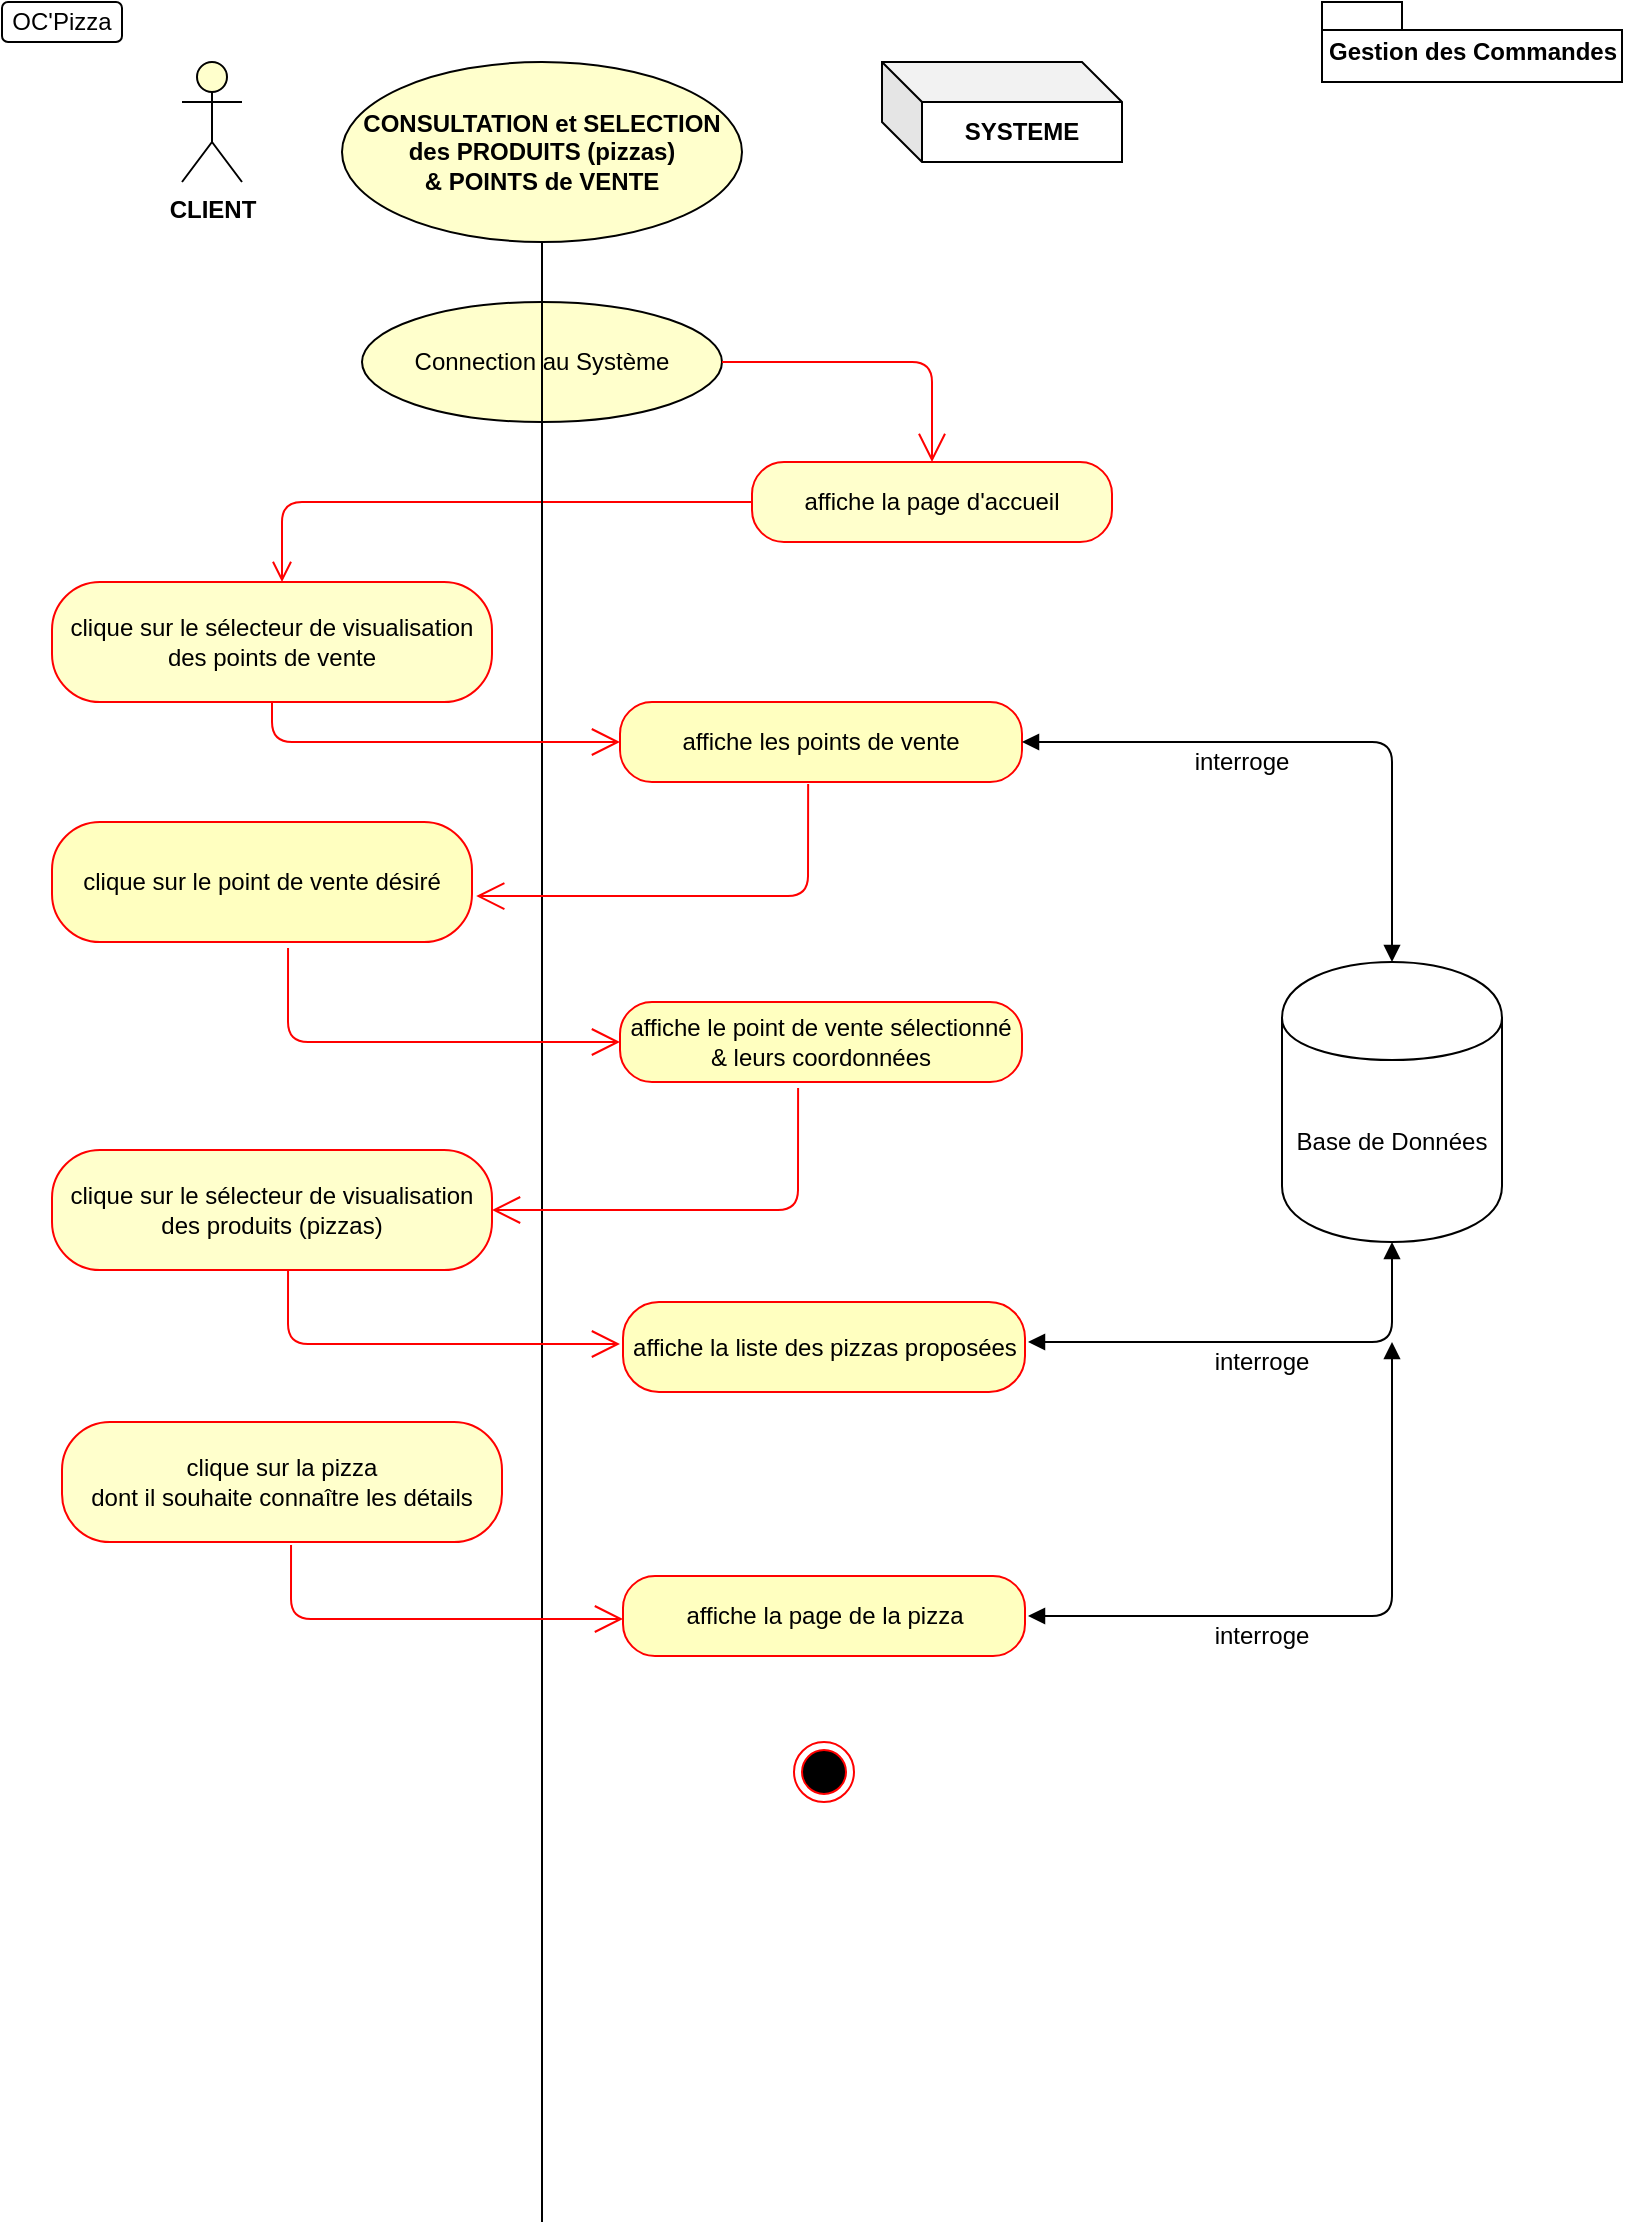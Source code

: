<mxfile version="12.3.0" type="device" pages="1"><diagram id="lHSrjqpSZ6BG87zixngd" name="Page-1"><mxGraphModel dx="1084" dy="651" grid="1" gridSize="10" guides="1" tooltips="1" connect="1" arrows="1" fold="1" page="1" pageScale="1" pageWidth="827" pageHeight="1169" math="0" shadow="0"><root><mxCell id="0"/><mxCell id="1" parent="0"/><mxCell id="UW0DL-U-CwK31yY08B6N-2" value="OC'Pizza" style="rounded=1;whiteSpace=wrap;html=1;" parent="1" vertex="1"><mxGeometry x="10" y="10" width="60" height="20" as="geometry"/></mxCell><mxCell id="UW0DL-U-CwK31yY08B6N-7" value="&lt;b&gt;CLIENT&lt;/b&gt;" style="shape=umlActor;verticalLabelPosition=bottom;labelBackgroundColor=#ffffff;verticalAlign=top;html=1;outlineConnect=0;fillColor=#FFFFCC;" parent="1" vertex="1"><mxGeometry x="100" y="40" width="30" height="60" as="geometry"/></mxCell><mxCell id="UW0DL-U-CwK31yY08B6N-12" value="&lt;b&gt;CONSULTATION et SELECTION&lt;br&gt;des PRODUITS (pizzas)&lt;br&gt;&amp;amp; POINTS de VENTE&lt;br&gt;&lt;/b&gt;" style="ellipse;whiteSpace=wrap;html=1;fillColor=#FFFFCC;" parent="1" vertex="1"><mxGeometry x="180" y="40" width="200" height="90" as="geometry"/></mxCell><mxCell id="UW0DL-U-CwK31yY08B6N-14" value="&lt;b&gt;SYSTEME&lt;/b&gt;" style="shape=cube;whiteSpace=wrap;html=1;boundedLbl=1;backgroundOutline=1;darkOpacity=0.05;darkOpacity2=0.1;" parent="1" vertex="1"><mxGeometry x="450" y="40" width="120" height="50" as="geometry"/></mxCell><mxCell id="UW0DL-U-CwK31yY08B6N-15" value="Gestion des Commandes" style="shape=folder;fontStyle=1;spacingTop=10;tabWidth=40;tabHeight=14;tabPosition=left;html=1;" parent="1" vertex="1"><mxGeometry x="670" y="10" width="150" height="40" as="geometry"/></mxCell><mxCell id="UW0DL-U-CwK31yY08B6N-45" value="affiche la page d'accueil" style="rounded=1;whiteSpace=wrap;html=1;arcSize=40;fontColor=#000000;fillColor=#FFFFCC;strokeColor=#ff0000;" parent="1" vertex="1"><mxGeometry x="385" y="240" width="180" height="40" as="geometry"/></mxCell><mxCell id="UW0DL-U-CwK31yY08B6N-46" value="" style="edgeStyle=orthogonalEdgeStyle;html=1;verticalAlign=bottom;endArrow=open;endSize=8;strokeColor=#ff0000;exitX=0;exitY=0.5;exitDx=0;exitDy=0;" parent="1" source="UW0DL-U-CwK31yY08B6N-45" edge="1"><mxGeometry relative="1" as="geometry"><mxPoint x="150" y="300" as="targetPoint"/><mxPoint x="395" y="393" as="sourcePoint"/><Array as="points"><mxPoint x="150" y="260"/></Array></mxGeometry></mxCell><mxCell id="UW0DL-U-CwK31yY08B6N-55" value="affiche la page de la pizza" style="rounded=1;whiteSpace=wrap;html=1;arcSize=40;fontColor=#000000;fillColor=#ffffc0;strokeColor=#ff0000;" parent="1" vertex="1"><mxGeometry x="320.5" y="797" width="201" height="40" as="geometry"/></mxCell><mxCell id="UW0DL-U-CwK31yY08B6N-57" value="Base de Données" style="shape=cylinder;whiteSpace=wrap;html=1;boundedLbl=1;backgroundOutline=1;" parent="1" vertex="1"><mxGeometry x="650" y="490" width="110" height="140" as="geometry"/></mxCell><mxCell id="UW0DL-U-CwK31yY08B6N-71" value="interroge" style="text;html=1;strokeColor=none;fillColor=none;align=center;verticalAlign=middle;whiteSpace=wrap;rounded=0;" parent="1" vertex="1"><mxGeometry x="620" y="680" width="40" height="20" as="geometry"/></mxCell><mxCell id="UW0DL-U-CwK31yY08B6N-86" value="Connection au Système" style="ellipse;whiteSpace=wrap;html=1;fillColor=#FFFFCC;" parent="1" vertex="1"><mxGeometry x="190" y="160" width="180" height="60" as="geometry"/></mxCell><mxCell id="UW0DL-U-CwK31yY08B6N-87" value="" style="endArrow=none;html=1;" parent="1" edge="1"><mxGeometry width="50" height="50" relative="1" as="geometry"><mxPoint x="280" y="1120" as="sourcePoint"/><mxPoint x="280" y="130" as="targetPoint"/></mxGeometry></mxCell><mxCell id="UW0DL-U-CwK31yY08B6N-100" value="" style="endArrow=open;endFill=1;endSize=12;html=1;strokeColor=#FF0000;exitX=1;exitY=0.5;exitDx=0;exitDy=0;entryX=0.5;entryY=0;entryDx=0;entryDy=0;" parent="1" source="UW0DL-U-CwK31yY08B6N-86" target="UW0DL-U-CwK31yY08B6N-45" edge="1"><mxGeometry width="160" relative="1" as="geometry"><mxPoint x="327" y="200" as="sourcePoint"/><mxPoint x="480" y="190" as="targetPoint"/><Array as="points"><mxPoint x="475" y="190"/></Array></mxGeometry></mxCell><mxCell id="q0spnzcWZYf3-ZV5I8qm-4" value="" style="ellipse;html=1;shape=endState;fillColor=#000000;strokeColor=#ff0000;" parent="1" vertex="1"><mxGeometry x="406" y="880" width="30" height="30" as="geometry"/></mxCell><mxCell id="q0spnzcWZYf3-ZV5I8qm-6" value="" style="endArrow=open;endFill=1;endSize=12;html=1;strokeColor=#FF0000;entryX=0;entryY=0.5;entryDx=0;entryDy=0;exitX=0.5;exitY=1;exitDx=0;exitDy=0;" parent="1" source="EKnbU9fc6sMYhkqyjJp1-2" target="EKnbU9fc6sMYhkqyjJp1-3" edge="1"><mxGeometry width="160" relative="1" as="geometry"><mxPoint x="150" y="380" as="sourcePoint"/><mxPoint x="150" y="415" as="targetPoint"/><Array as="points"><mxPoint x="145" y="380"/></Array></mxGeometry></mxCell><mxCell id="EKnbU9fc6sMYhkqyjJp1-2" value="clique sur le sélecteur de visualisation des points de vente" style="rounded=1;whiteSpace=wrap;html=1;arcSize=40;fontColor=#000000;fillColor=#FFFFCC;strokeColor=#ff0000;" parent="1" vertex="1"><mxGeometry x="35" y="300" width="220" height="60" as="geometry"/></mxCell><mxCell id="EKnbU9fc6sMYhkqyjJp1-3" value="affiche les points de vente" style="rounded=1;whiteSpace=wrap;html=1;arcSize=40;fontColor=#000000;fillColor=#ffffc0;strokeColor=#ff0000;" parent="1" vertex="1"><mxGeometry x="319" y="360" width="201" height="40" as="geometry"/></mxCell><mxCell id="EKnbU9fc6sMYhkqyjJp1-6" value="clique sur le point de vente désiré" style="rounded=1;whiteSpace=wrap;html=1;arcSize=40;fontColor=#000000;fillColor=#ffffc0;strokeColor=#ff0000;" parent="1" vertex="1"><mxGeometry x="35" y="420" width="210" height="60" as="geometry"/></mxCell><mxCell id="EKnbU9fc6sMYhkqyjJp1-11" value="" style="endArrow=block;startArrow=block;endFill=1;startFill=1;html=1;strokeColor=#000000;exitX=1;exitY=0.5;exitDx=0;exitDy=0;" parent="1" source="EKnbU9fc6sMYhkqyjJp1-3" edge="1"><mxGeometry width="160" relative="1" as="geometry"><mxPoint x="530" y="409.5" as="sourcePoint"/><mxPoint x="705" y="490" as="targetPoint"/><Array as="points"><mxPoint x="705" y="380"/></Array></mxGeometry></mxCell><mxCell id="EKnbU9fc6sMYhkqyjJp1-12" value="interroge" style="text;html=1;strokeColor=none;fillColor=none;align=center;verticalAlign=middle;whiteSpace=wrap;rounded=0;" parent="1" vertex="1"><mxGeometry x="610" y="380" width="40" height="20" as="geometry"/></mxCell><mxCell id="EKnbU9fc6sMYhkqyjJp1-13" value="affiche le point de vente sélectionné&lt;br&gt;&amp;amp; leurs coordonnées" style="rounded=1;whiteSpace=wrap;html=1;arcSize=40;fontColor=#000000;fillColor=#ffffc0;strokeColor=#ff0000;" parent="1" vertex="1"><mxGeometry x="319" y="510" width="201" height="40" as="geometry"/></mxCell><mxCell id="EKnbU9fc6sMYhkqyjJp1-14" value="" style="endArrow=open;endFill=1;endSize=12;html=1;strokeColor=#FF0000;exitX=0.562;exitY=1.05;exitDx=0;exitDy=0;exitPerimeter=0;entryX=0;entryY=0.5;entryDx=0;entryDy=0;" parent="1" source="EKnbU9fc6sMYhkqyjJp1-6" target="EKnbU9fc6sMYhkqyjJp1-13" edge="1"><mxGeometry width="160" relative="1" as="geometry"><mxPoint x="80" y="584" as="sourcePoint"/><mxPoint x="240" y="584" as="targetPoint"/><Array as="points"><mxPoint x="153" y="530"/></Array></mxGeometry></mxCell><mxCell id="EKnbU9fc6sMYhkqyjJp1-15" value="" style="endArrow=block;startArrow=block;endFill=1;startFill=1;html=1;strokeColor=#000000;entryX=0.5;entryY=1;entryDx=0;entryDy=0;" parent="1" target="UW0DL-U-CwK31yY08B6N-57" edge="1"><mxGeometry width="160" relative="1" as="geometry"><mxPoint x="523" y="680" as="sourcePoint"/><mxPoint x="697.5" y="719.5" as="targetPoint"/><Array as="points"><mxPoint x="705" y="680"/></Array></mxGeometry></mxCell><mxCell id="EKnbU9fc6sMYhkqyjJp1-16" value="clique sur le sélecteur de visualisation des produits (pizzas)" style="rounded=1;whiteSpace=wrap;html=1;arcSize=40;fontColor=#000000;fillColor=#FFFFCC;strokeColor=#ff0000;" parent="1" vertex="1"><mxGeometry x="35" y="584" width="220" height="60" as="geometry"/></mxCell><mxCell id="EKnbU9fc6sMYhkqyjJp1-17" value="affiche la liste des pizzas proposées" style="rounded=1;whiteSpace=wrap;html=1;arcSize=40;fontColor=#000000;fillColor=#ffffc0;strokeColor=#ff0000;" parent="1" vertex="1"><mxGeometry x="320.5" y="660" width="201" height="45" as="geometry"/></mxCell><mxCell id="EKnbU9fc6sMYhkqyjJp1-18" value="" style="endArrow=open;endFill=1;endSize=12;html=1;strokeColor=#FF0000;exitX=0.562;exitY=1.05;exitDx=0;exitDy=0;exitPerimeter=0;entryX=0;entryY=0.5;entryDx=0;entryDy=0;" parent="1" edge="1"><mxGeometry width="160" relative="1" as="geometry"><mxPoint x="153.02" y="644" as="sourcePoint"/><mxPoint x="319" y="681" as="targetPoint"/><Array as="points"><mxPoint x="153" y="681"/></Array></mxGeometry></mxCell><mxCell id="EKnbU9fc6sMYhkqyjJp1-20" value="" style="endArrow=open;endFill=1;endSize=12;html=1;strokeColor=#FF0000;exitX=0.443;exitY=1.075;exitDx=0;exitDy=0;exitPerimeter=0;entryX=1;entryY=0.5;entryDx=0;entryDy=0;" parent="1" source="EKnbU9fc6sMYhkqyjJp1-13" target="EKnbU9fc6sMYhkqyjJp1-16" edge="1"><mxGeometry width="160" relative="1" as="geometry"><mxPoint x="470" y="640" as="sourcePoint"/><mxPoint x="310" y="640" as="targetPoint"/><Array as="points"><mxPoint x="408" y="614"/></Array></mxGeometry></mxCell><mxCell id="EKnbU9fc6sMYhkqyjJp1-21" value="" style="endArrow=open;endFill=1;endSize=12;html=1;strokeColor=#FF0000;exitX=0.468;exitY=1.025;exitDx=0;exitDy=0;exitPerimeter=0;entryX=1.01;entryY=0.617;entryDx=0;entryDy=0;entryPerimeter=0;" parent="1" source="EKnbU9fc6sMYhkqyjJp1-3" target="EKnbU9fc6sMYhkqyjJp1-6" edge="1"><mxGeometry width="160" relative="1" as="geometry"><mxPoint x="413.043" y="430" as="sourcePoint"/><mxPoint x="255" y="497" as="targetPoint"/><Array as="points"><mxPoint x="413" y="457"/></Array></mxGeometry></mxCell><mxCell id="EKnbU9fc6sMYhkqyjJp1-22" value="clique sur la pizza&lt;br&gt;dont il souhaite connaître les détails" style="rounded=1;whiteSpace=wrap;html=1;arcSize=40;fontColor=#000000;fillColor=#FFFFCC;strokeColor=#ff0000;" parent="1" vertex="1"><mxGeometry x="40" y="720" width="220" height="60" as="geometry"/></mxCell><mxCell id="EKnbU9fc6sMYhkqyjJp1-24" value="" style="endArrow=open;endFill=1;endSize=12;html=1;strokeColor=#FF0000;exitX=0.562;exitY=1.05;exitDx=0;exitDy=0;exitPerimeter=0;entryX=0;entryY=0.5;entryDx=0;entryDy=0;" parent="1" edge="1"><mxGeometry width="160" relative="1" as="geometry"><mxPoint x="154.52" y="781.5" as="sourcePoint"/><mxPoint x="320.5" y="818.5" as="targetPoint"/><Array as="points"><mxPoint x="154.5" y="818.5"/></Array></mxGeometry></mxCell><mxCell id="EKnbU9fc6sMYhkqyjJp1-25" value="" style="endArrow=block;startArrow=block;endFill=1;startFill=1;html=1;strokeColor=#000000;" parent="1" edge="1"><mxGeometry width="160" relative="1" as="geometry"><mxPoint x="523" y="817" as="sourcePoint"/><mxPoint x="705" y="680" as="targetPoint"/><Array as="points"><mxPoint x="705" y="817"/></Array></mxGeometry></mxCell><mxCell id="EKnbU9fc6sMYhkqyjJp1-26" value="interroge" style="text;html=1;strokeColor=none;fillColor=none;align=center;verticalAlign=middle;whiteSpace=wrap;rounded=0;" parent="1" vertex="1"><mxGeometry x="620" y="817" width="40" height="20" as="geometry"/></mxCell></root></mxGraphModel></diagram></mxfile>